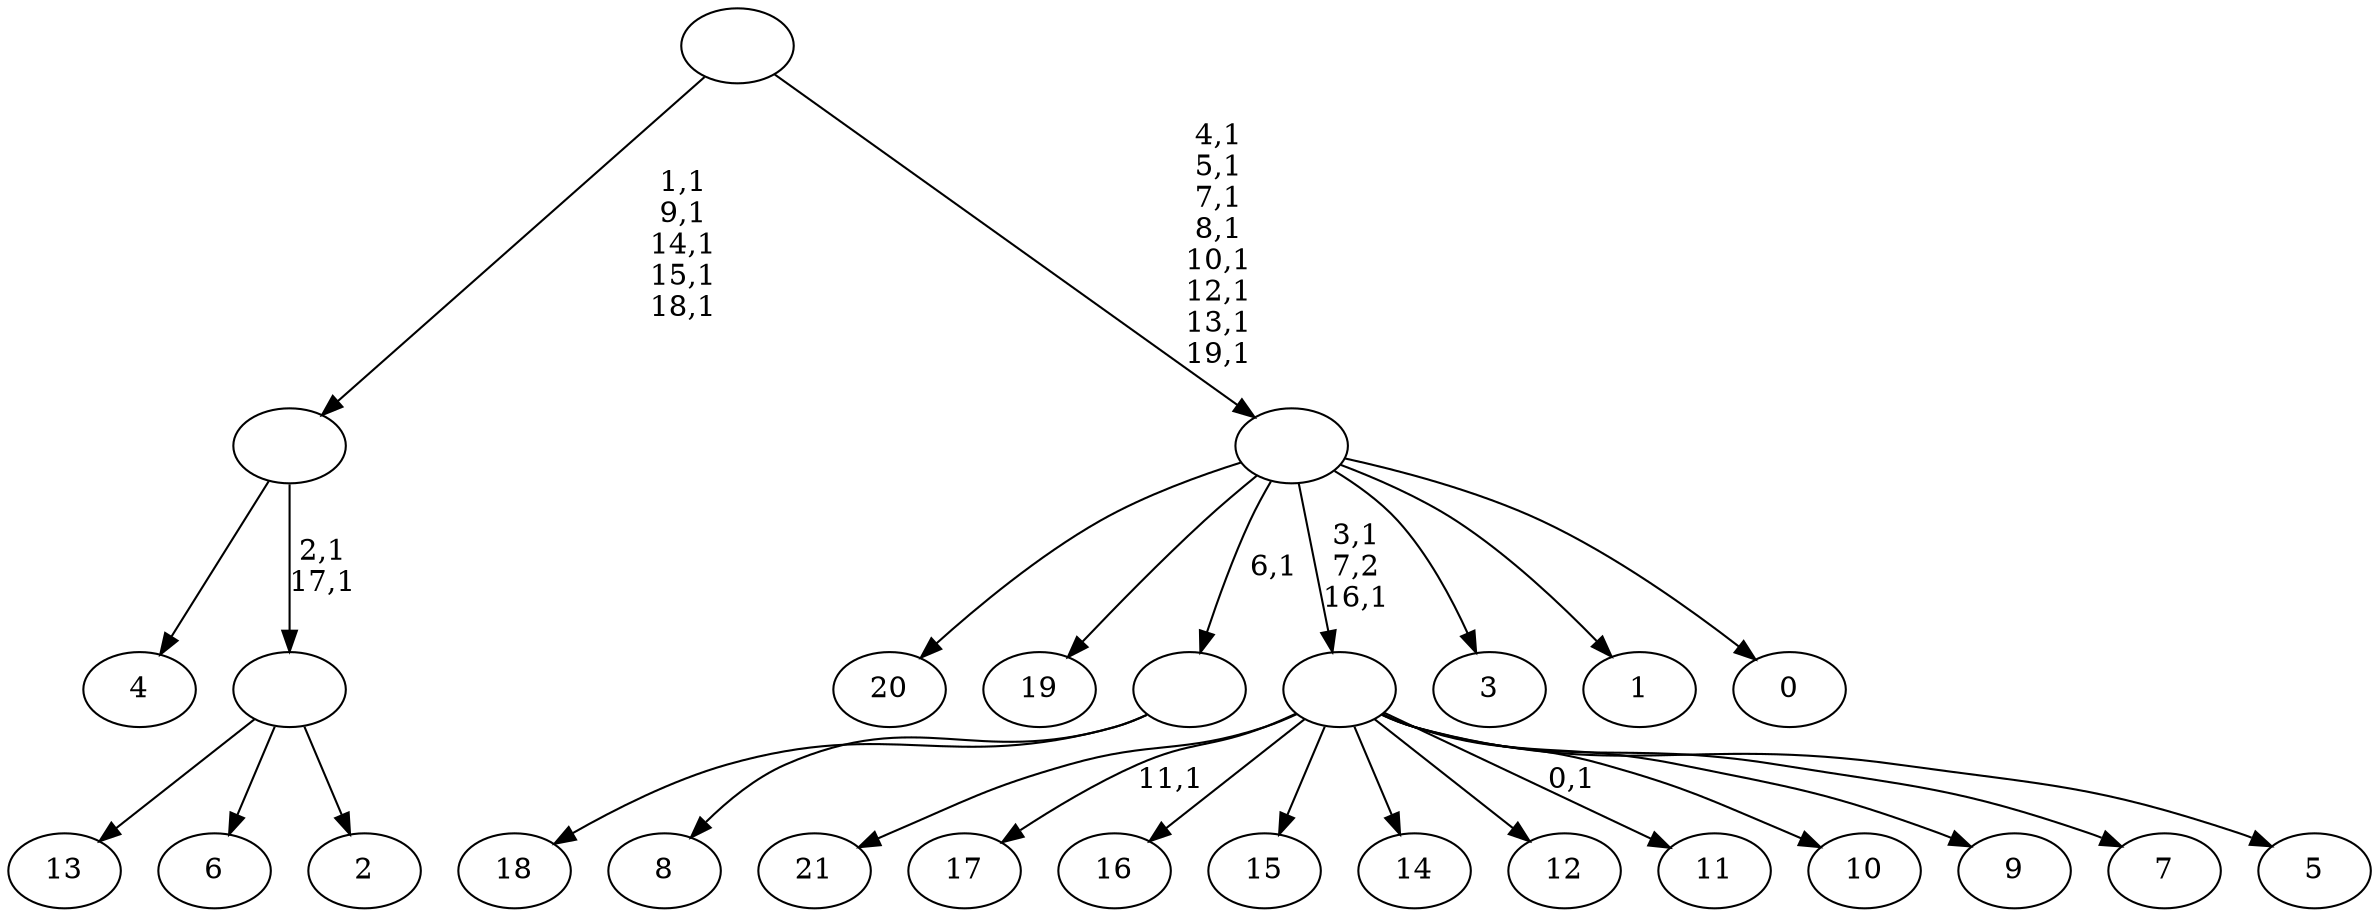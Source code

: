 digraph T {
	42 [label="21"]
	41 [label="20"]
	40 [label="19"]
	39 [label="18"]
	38 [label="17"]
	36 [label="16"]
	35 [label="15"]
	34 [label="14"]
	33 [label="13"]
	32 [label="12"]
	31 [label="11"]
	29 [label="10"]
	28 [label="9"]
	27 [label="8"]
	26 [label=""]
	25 [label="7"]
	24 [label="6"]
	23 [label="5"]
	22 [label=""]
	20 [label="4"]
	19 [label="3"]
	18 [label="2"]
	17 [label=""]
	15 [label=""]
	10 [label="1"]
	9 [label="0"]
	8 [label=""]
	0 [label=""]
	26 -> 39 [label=""]
	26 -> 27 [label=""]
	22 -> 31 [label="0,1"]
	22 -> 38 [label="11,1"]
	22 -> 42 [label=""]
	22 -> 36 [label=""]
	22 -> 35 [label=""]
	22 -> 34 [label=""]
	22 -> 32 [label=""]
	22 -> 29 [label=""]
	22 -> 28 [label=""]
	22 -> 25 [label=""]
	22 -> 23 [label=""]
	17 -> 33 [label=""]
	17 -> 24 [label=""]
	17 -> 18 [label=""]
	15 -> 17 [label="2,1\n17,1"]
	15 -> 20 [label=""]
	8 -> 22 [label="3,1\n7,2\n16,1"]
	8 -> 41 [label=""]
	8 -> 40 [label=""]
	8 -> 26 [label="6,1"]
	8 -> 19 [label=""]
	8 -> 10 [label=""]
	8 -> 9 [label=""]
	0 -> 8 [label="4,1\n5,1\n7,1\n8,1\n10,1\n12,1\n13,1\n19,1"]
	0 -> 15 [label="1,1\n9,1\n14,1\n15,1\n18,1"]
}
